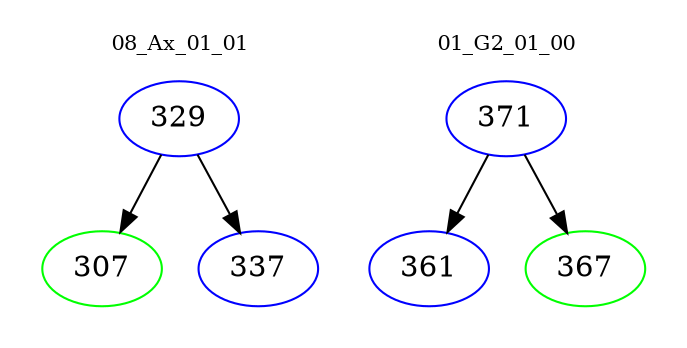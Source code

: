 digraph{
subgraph cluster_0 {
color = white
label = "08_Ax_01_01";
fontsize=10;
T0_329 [label="329", color="blue"]
T0_329 -> T0_307 [color="black"]
T0_307 [label="307", color="green"]
T0_329 -> T0_337 [color="black"]
T0_337 [label="337", color="blue"]
}
subgraph cluster_1 {
color = white
label = "01_G2_01_00";
fontsize=10;
T1_371 [label="371", color="blue"]
T1_371 -> T1_361 [color="black"]
T1_361 [label="361", color="blue"]
T1_371 -> T1_367 [color="black"]
T1_367 [label="367", color="green"]
}
}
